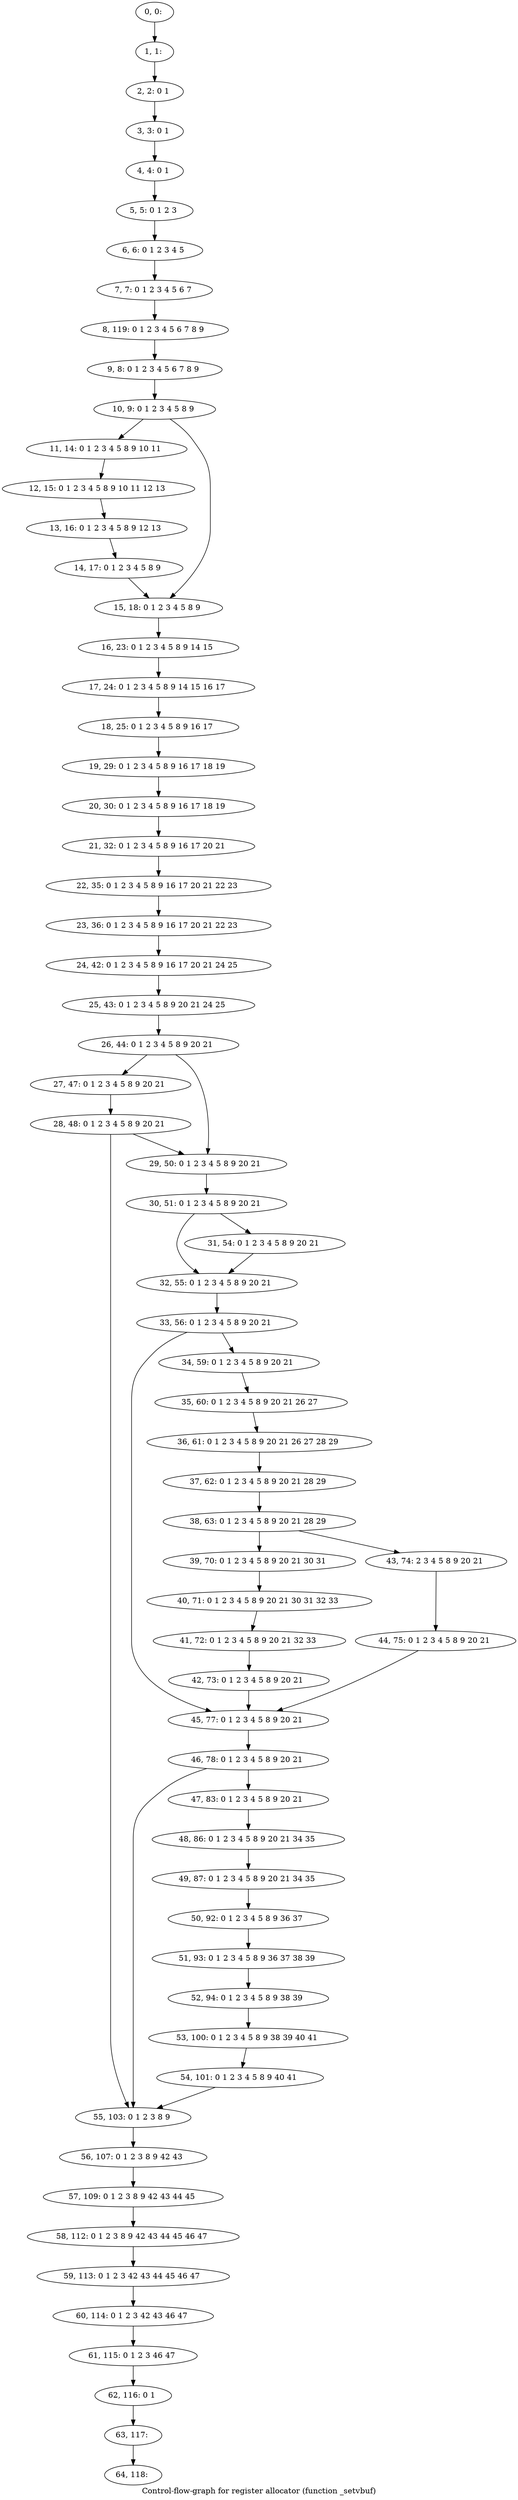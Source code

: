 digraph G {
graph [label="Control-flow-graph for register allocator (function _setvbuf)"]
0[label="0, 0: "];
1[label="1, 1: "];
2[label="2, 2: 0 1 "];
3[label="3, 3: 0 1 "];
4[label="4, 4: 0 1 "];
5[label="5, 5: 0 1 2 3 "];
6[label="6, 6: 0 1 2 3 4 5 "];
7[label="7, 7: 0 1 2 3 4 5 6 7 "];
8[label="8, 119: 0 1 2 3 4 5 6 7 8 9 "];
9[label="9, 8: 0 1 2 3 4 5 6 7 8 9 "];
10[label="10, 9: 0 1 2 3 4 5 8 9 "];
11[label="11, 14: 0 1 2 3 4 5 8 9 10 11 "];
12[label="12, 15: 0 1 2 3 4 5 8 9 10 11 12 13 "];
13[label="13, 16: 0 1 2 3 4 5 8 9 12 13 "];
14[label="14, 17: 0 1 2 3 4 5 8 9 "];
15[label="15, 18: 0 1 2 3 4 5 8 9 "];
16[label="16, 23: 0 1 2 3 4 5 8 9 14 15 "];
17[label="17, 24: 0 1 2 3 4 5 8 9 14 15 16 17 "];
18[label="18, 25: 0 1 2 3 4 5 8 9 16 17 "];
19[label="19, 29: 0 1 2 3 4 5 8 9 16 17 18 19 "];
20[label="20, 30: 0 1 2 3 4 5 8 9 16 17 18 19 "];
21[label="21, 32: 0 1 2 3 4 5 8 9 16 17 20 21 "];
22[label="22, 35: 0 1 2 3 4 5 8 9 16 17 20 21 22 23 "];
23[label="23, 36: 0 1 2 3 4 5 8 9 16 17 20 21 22 23 "];
24[label="24, 42: 0 1 2 3 4 5 8 9 16 17 20 21 24 25 "];
25[label="25, 43: 0 1 2 3 4 5 8 9 20 21 24 25 "];
26[label="26, 44: 0 1 2 3 4 5 8 9 20 21 "];
27[label="27, 47: 0 1 2 3 4 5 8 9 20 21 "];
28[label="28, 48: 0 1 2 3 4 5 8 9 20 21 "];
29[label="29, 50: 0 1 2 3 4 5 8 9 20 21 "];
30[label="30, 51: 0 1 2 3 4 5 8 9 20 21 "];
31[label="31, 54: 0 1 2 3 4 5 8 9 20 21 "];
32[label="32, 55: 0 1 2 3 4 5 8 9 20 21 "];
33[label="33, 56: 0 1 2 3 4 5 8 9 20 21 "];
34[label="34, 59: 0 1 2 3 4 5 8 9 20 21 "];
35[label="35, 60: 0 1 2 3 4 5 8 9 20 21 26 27 "];
36[label="36, 61: 0 1 2 3 4 5 8 9 20 21 26 27 28 29 "];
37[label="37, 62: 0 1 2 3 4 5 8 9 20 21 28 29 "];
38[label="38, 63: 0 1 2 3 4 5 8 9 20 21 28 29 "];
39[label="39, 70: 0 1 2 3 4 5 8 9 20 21 30 31 "];
40[label="40, 71: 0 1 2 3 4 5 8 9 20 21 30 31 32 33 "];
41[label="41, 72: 0 1 2 3 4 5 8 9 20 21 32 33 "];
42[label="42, 73: 0 1 2 3 4 5 8 9 20 21 "];
43[label="43, 74: 2 3 4 5 8 9 20 21 "];
44[label="44, 75: 0 1 2 3 4 5 8 9 20 21 "];
45[label="45, 77: 0 1 2 3 4 5 8 9 20 21 "];
46[label="46, 78: 0 1 2 3 4 5 8 9 20 21 "];
47[label="47, 83: 0 1 2 3 4 5 8 9 20 21 "];
48[label="48, 86: 0 1 2 3 4 5 8 9 20 21 34 35 "];
49[label="49, 87: 0 1 2 3 4 5 8 9 20 21 34 35 "];
50[label="50, 92: 0 1 2 3 4 5 8 9 36 37 "];
51[label="51, 93: 0 1 2 3 4 5 8 9 36 37 38 39 "];
52[label="52, 94: 0 1 2 3 4 5 8 9 38 39 "];
53[label="53, 100: 0 1 2 3 4 5 8 9 38 39 40 41 "];
54[label="54, 101: 0 1 2 3 4 5 8 9 40 41 "];
55[label="55, 103: 0 1 2 3 8 9 "];
56[label="56, 107: 0 1 2 3 8 9 42 43 "];
57[label="57, 109: 0 1 2 3 8 9 42 43 44 45 "];
58[label="58, 112: 0 1 2 3 8 9 42 43 44 45 46 47 "];
59[label="59, 113: 0 1 2 3 42 43 44 45 46 47 "];
60[label="60, 114: 0 1 2 3 42 43 46 47 "];
61[label="61, 115: 0 1 2 3 46 47 "];
62[label="62, 116: 0 1 "];
63[label="63, 117: "];
64[label="64, 118: "];
0->1 ;
1->2 ;
2->3 ;
3->4 ;
4->5 ;
5->6 ;
6->7 ;
7->8 ;
8->9 ;
9->10 ;
10->11 ;
10->15 ;
11->12 ;
12->13 ;
13->14 ;
14->15 ;
15->16 ;
16->17 ;
17->18 ;
18->19 ;
19->20 ;
20->21 ;
21->22 ;
22->23 ;
23->24 ;
24->25 ;
25->26 ;
26->27 ;
26->29 ;
27->28 ;
28->29 ;
28->55 ;
29->30 ;
30->31 ;
30->32 ;
31->32 ;
32->33 ;
33->34 ;
33->45 ;
34->35 ;
35->36 ;
36->37 ;
37->38 ;
38->39 ;
38->43 ;
39->40 ;
40->41 ;
41->42 ;
42->45 ;
43->44 ;
44->45 ;
45->46 ;
46->47 ;
46->55 ;
47->48 ;
48->49 ;
49->50 ;
50->51 ;
51->52 ;
52->53 ;
53->54 ;
54->55 ;
55->56 ;
56->57 ;
57->58 ;
58->59 ;
59->60 ;
60->61 ;
61->62 ;
62->63 ;
63->64 ;
}
